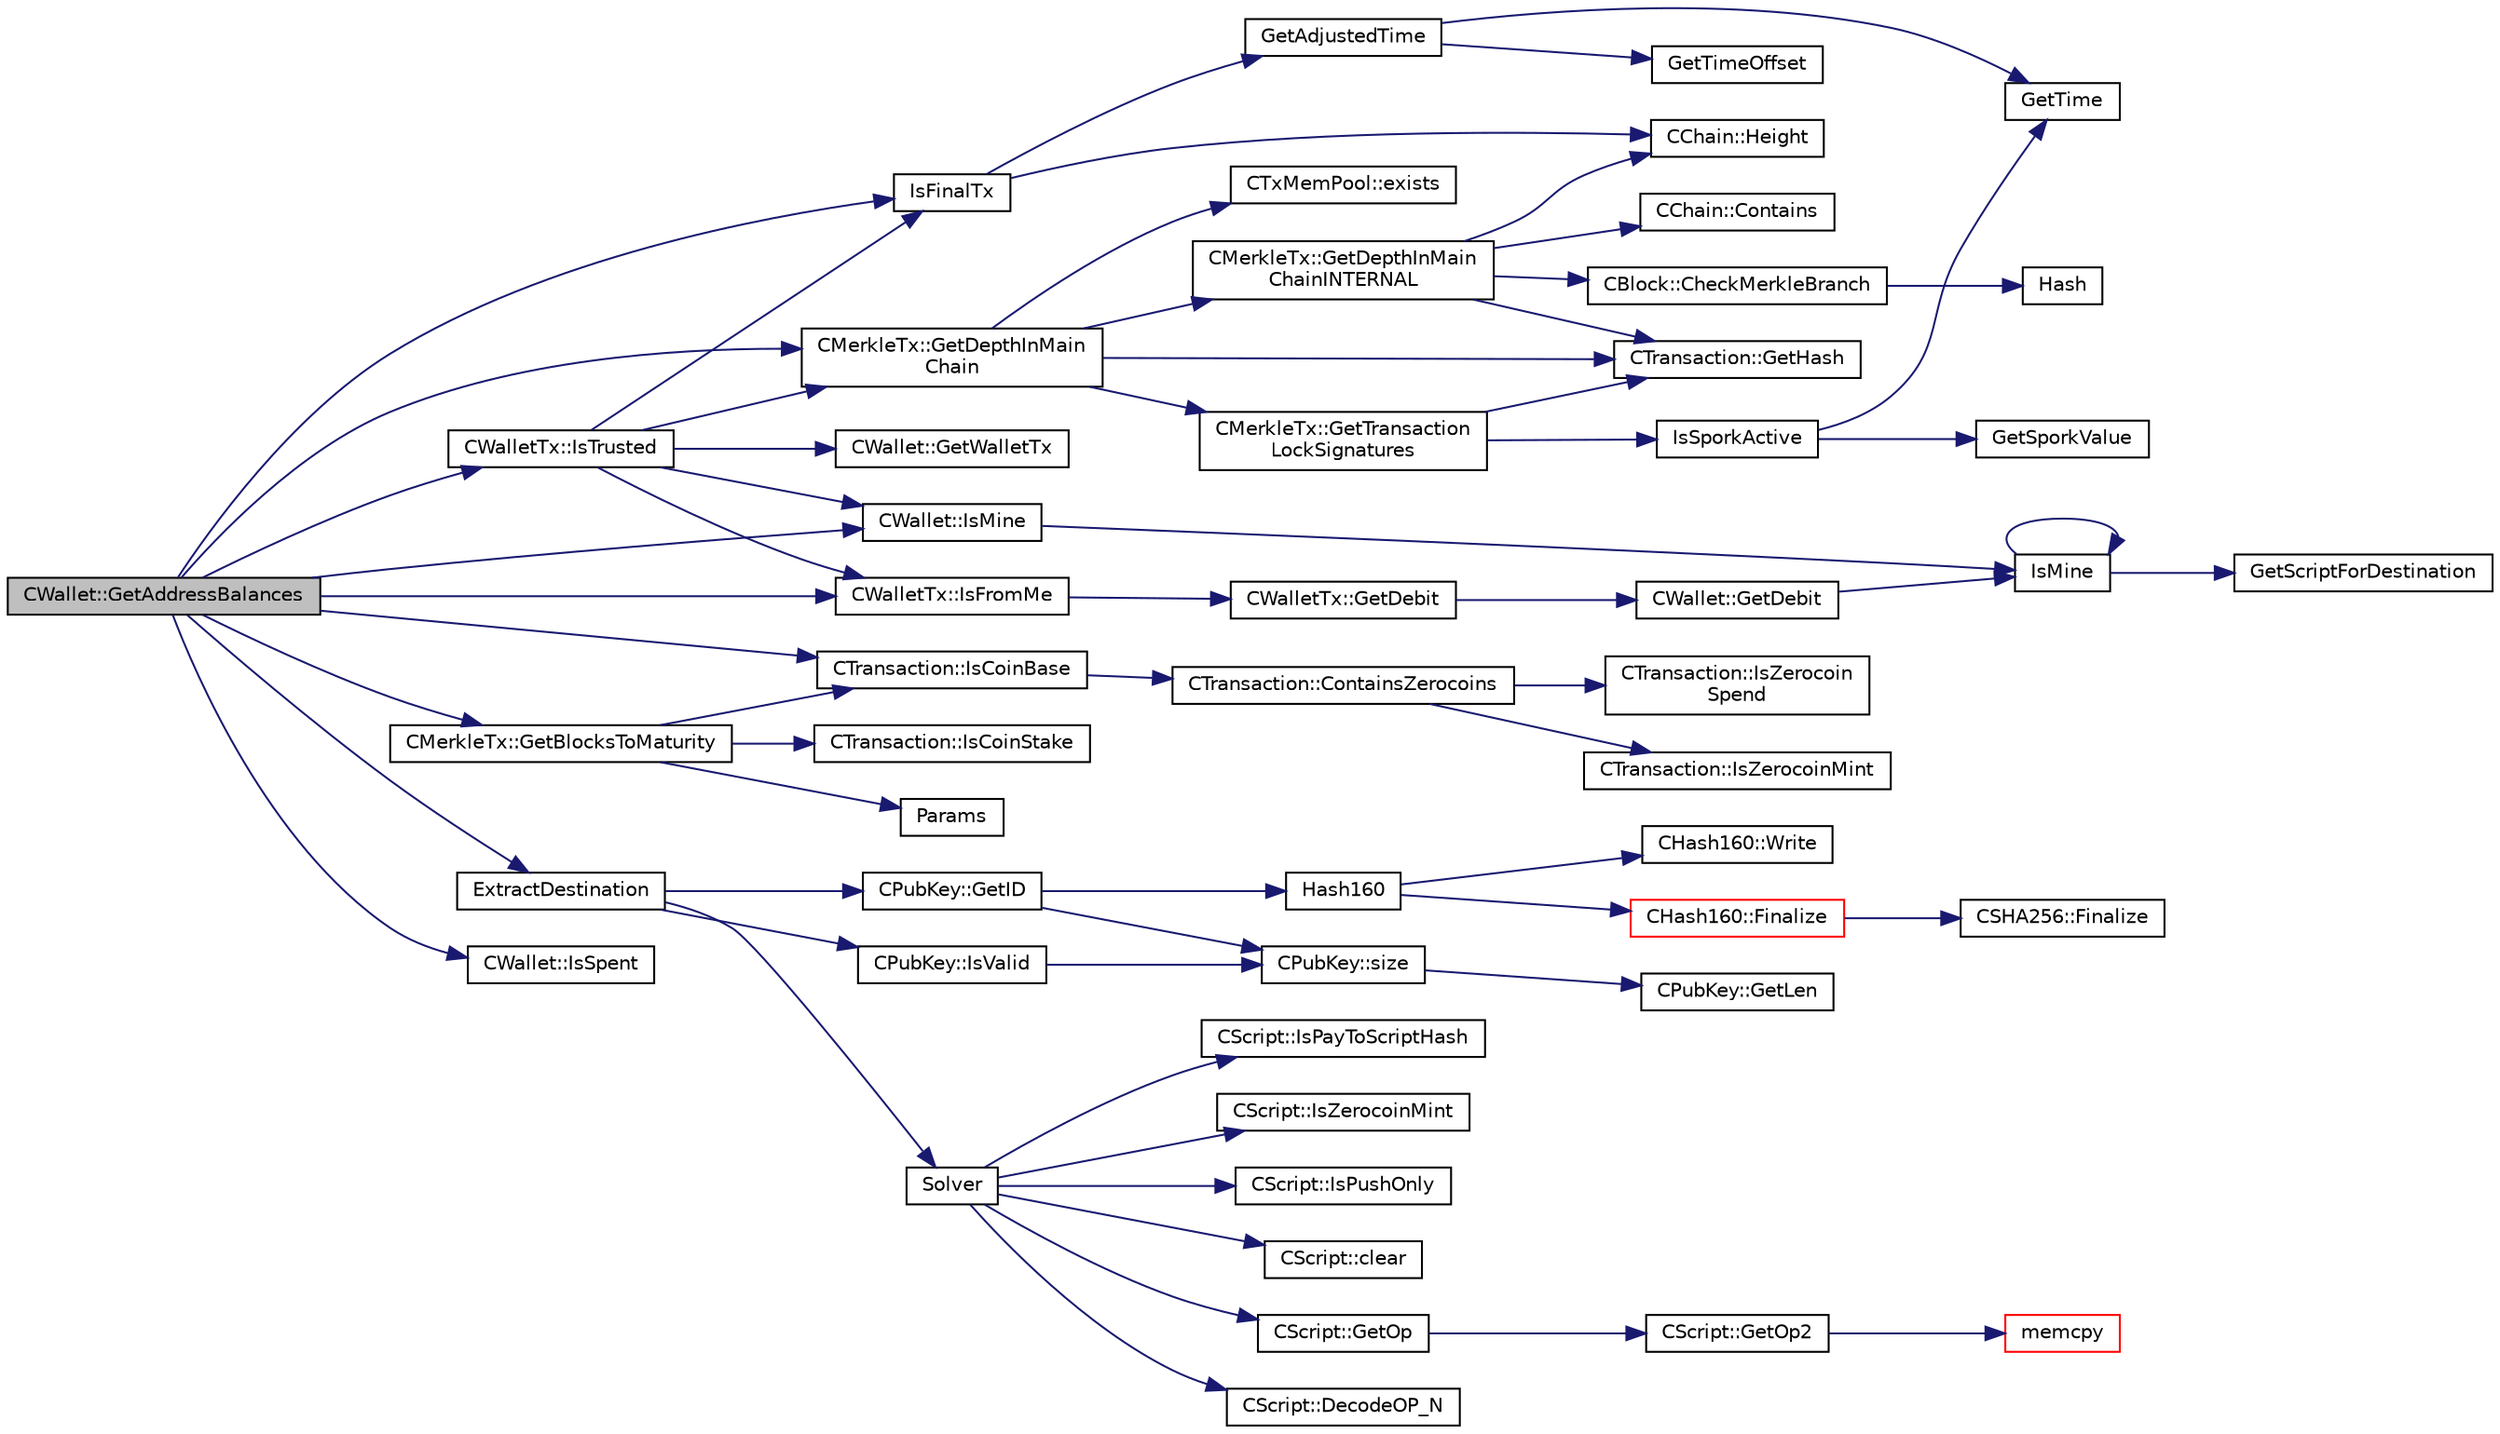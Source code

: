 digraph "CWallet::GetAddressBalances"
{
  edge [fontname="Helvetica",fontsize="10",labelfontname="Helvetica",labelfontsize="10"];
  node [fontname="Helvetica",fontsize="10",shape=record];
  rankdir="LR";
  Node196 [label="CWallet::GetAddressBalances",height=0.2,width=0.4,color="black", fillcolor="grey75", style="filled", fontcolor="black"];
  Node196 -> Node197 [color="midnightblue",fontsize="10",style="solid",fontname="Helvetica"];
  Node197 [label="IsFinalTx",height=0.2,width=0.4,color="black", fillcolor="white", style="filled",URL="$main_8cpp.html#adc332cd7ac94e639bb4239618341be19"];
  Node197 -> Node198 [color="midnightblue",fontsize="10",style="solid",fontname="Helvetica"];
  Node198 [label="CChain::Height",height=0.2,width=0.4,color="black", fillcolor="white", style="filled",URL="$class_c_chain.html#ad4758bc8872ce065a9579f77c3171d40",tooltip="Return the maximal height in the chain. "];
  Node197 -> Node199 [color="midnightblue",fontsize="10",style="solid",fontname="Helvetica"];
  Node199 [label="GetAdjustedTime",height=0.2,width=0.4,color="black", fillcolor="white", style="filled",URL="$timedata_8cpp.html#a09f81b9c7650f898cf3cf305b87547e6"];
  Node199 -> Node200 [color="midnightblue",fontsize="10",style="solid",fontname="Helvetica"];
  Node200 [label="GetTime",height=0.2,width=0.4,color="black", fillcolor="white", style="filled",URL="$utiltime_8cpp.html#a46fac5fba8ba905b5f9acb364f5d8c6f",tooltip="For unit testing. "];
  Node199 -> Node201 [color="midnightblue",fontsize="10",style="solid",fontname="Helvetica"];
  Node201 [label="GetTimeOffset",height=0.2,width=0.4,color="black", fillcolor="white", style="filled",URL="$timedata_8cpp.html#a50ca5344c75631267633f15cfe5e983e",tooltip="\"Never go to sea with two chronometers; take one or three.\" Our three time sources are: ..."];
  Node196 -> Node202 [color="midnightblue",fontsize="10",style="solid",fontname="Helvetica"];
  Node202 [label="CWalletTx::IsTrusted",height=0.2,width=0.4,color="black", fillcolor="white", style="filled",URL="$class_c_wallet_tx.html#a71efb0d5b5def8ae00a1d74b8741bfcb"];
  Node202 -> Node197 [color="midnightblue",fontsize="10",style="solid",fontname="Helvetica"];
  Node202 -> Node203 [color="midnightblue",fontsize="10",style="solid",fontname="Helvetica"];
  Node203 [label="CMerkleTx::GetDepthInMain\lChain",height=0.2,width=0.4,color="black", fillcolor="white", style="filled",URL="$class_c_merkle_tx.html#a5bf3a355593ecce5799de92d013149b1",tooltip="Return depth of transaction in blockchain: -1 : not in blockchain, and not in memory pool (conflicted..."];
  Node203 -> Node204 [color="midnightblue",fontsize="10",style="solid",fontname="Helvetica"];
  Node204 [label="CMerkleTx::GetDepthInMain\lChainINTERNAL",height=0.2,width=0.4,color="black", fillcolor="white", style="filled",URL="$class_c_merkle_tx.html#ada4285bcdc83c90dc5829d9902b1271c"];
  Node204 -> Node205 [color="midnightblue",fontsize="10",style="solid",fontname="Helvetica"];
  Node205 [label="CChain::Contains",height=0.2,width=0.4,color="black", fillcolor="white", style="filled",URL="$class_c_chain.html#af1786dc229c215dea7f727c11df2c8dc",tooltip="Efficiently check whether a block is present in this chain. "];
  Node204 -> Node206 [color="midnightblue",fontsize="10",style="solid",fontname="Helvetica"];
  Node206 [label="CBlock::CheckMerkleBranch",height=0.2,width=0.4,color="black", fillcolor="white", style="filled",URL="$class_c_block.html#a81684cf96f6fb6731c869865b80d1ccd"];
  Node206 -> Node207 [color="midnightblue",fontsize="10",style="solid",fontname="Helvetica"];
  Node207 [label="Hash",height=0.2,width=0.4,color="black", fillcolor="white", style="filled",URL="$hash_8h.html#a12c5e981d7f5f2850027fd5e932eff61",tooltip="Compute the 256-bit hash of a std::string. "];
  Node204 -> Node208 [color="midnightblue",fontsize="10",style="solid",fontname="Helvetica"];
  Node208 [label="CTransaction::GetHash",height=0.2,width=0.4,color="black", fillcolor="white", style="filled",URL="$class_c_transaction.html#a7efd1379de830341417c0bfa23a149aa"];
  Node204 -> Node198 [color="midnightblue",fontsize="10",style="solid",fontname="Helvetica"];
  Node203 -> Node209 [color="midnightblue",fontsize="10",style="solid",fontname="Helvetica"];
  Node209 [label="CTxMemPool::exists",height=0.2,width=0.4,color="black", fillcolor="white", style="filled",URL="$class_c_tx_mem_pool.html#adba06e79be4a1a092dd2db8290733be7"];
  Node203 -> Node208 [color="midnightblue",fontsize="10",style="solid",fontname="Helvetica"];
  Node203 -> Node210 [color="midnightblue",fontsize="10",style="solid",fontname="Helvetica"];
  Node210 [label="CMerkleTx::GetTransaction\lLockSignatures",height=0.2,width=0.4,color="black", fillcolor="white", style="filled",URL="$class_c_merkle_tx.html#a29ab20d0785095dba254ca1050ba6989"];
  Node210 -> Node211 [color="midnightblue",fontsize="10",style="solid",fontname="Helvetica"];
  Node211 [label="IsSporkActive",height=0.2,width=0.4,color="black", fillcolor="white", style="filled",URL="$spork_8cpp.html#a3305663176e21e81c80dc951a7f8ea5e"];
  Node211 -> Node212 [color="midnightblue",fontsize="10",style="solid",fontname="Helvetica"];
  Node212 [label="GetSporkValue",height=0.2,width=0.4,color="black", fillcolor="white", style="filled",URL="$spork_8cpp.html#a7125c44e1c9a54dc7c28556b3fb24a8f"];
  Node211 -> Node200 [color="midnightblue",fontsize="10",style="solid",fontname="Helvetica"];
  Node210 -> Node208 [color="midnightblue",fontsize="10",style="solid",fontname="Helvetica"];
  Node202 -> Node213 [color="midnightblue",fontsize="10",style="solid",fontname="Helvetica"];
  Node213 [label="CWalletTx::IsFromMe",height=0.2,width=0.4,color="black", fillcolor="white", style="filled",URL="$class_c_wallet_tx.html#a4b4fdec025af8171852c3eece1c2508f"];
  Node213 -> Node214 [color="midnightblue",fontsize="10",style="solid",fontname="Helvetica"];
  Node214 [label="CWalletTx::GetDebit",height=0.2,width=0.4,color="black", fillcolor="white", style="filled",URL="$class_c_wallet_tx.html#a7757c17a323e5f6f75c92acb398d3568",tooltip="filter decides which addresses will count towards the debit "];
  Node214 -> Node215 [color="midnightblue",fontsize="10",style="solid",fontname="Helvetica"];
  Node215 [label="CWallet::GetDebit",height=0.2,width=0.4,color="black", fillcolor="white", style="filled",URL="$group__map_wallet.html#ga5ab4855aac6f4b335421944403e44d6d"];
  Node215 -> Node216 [color="midnightblue",fontsize="10",style="solid",fontname="Helvetica"];
  Node216 [label="IsMine",height=0.2,width=0.4,color="black", fillcolor="white", style="filled",URL="$wallet__ismine_8cpp.html#adc59cf67d903c1ba1ef225561b85bfce"];
  Node216 -> Node217 [color="midnightblue",fontsize="10",style="solid",fontname="Helvetica"];
  Node217 [label="GetScriptForDestination",height=0.2,width=0.4,color="black", fillcolor="white", style="filled",URL="$standard_8cpp.html#ae40f28d3b46c21033f6ee1f1200d0321"];
  Node216 -> Node216 [color="midnightblue",fontsize="10",style="solid",fontname="Helvetica"];
  Node202 -> Node218 [color="midnightblue",fontsize="10",style="solid",fontname="Helvetica"];
  Node218 [label="CWallet::GetWalletTx",height=0.2,width=0.4,color="black", fillcolor="white", style="filled",URL="$group__map_wallet.html#gac496716bb889a5934fa27398aeb2330a"];
  Node202 -> Node219 [color="midnightblue",fontsize="10",style="solid",fontname="Helvetica"];
  Node219 [label="CWallet::IsMine",height=0.2,width=0.4,color="black", fillcolor="white", style="filled",URL="$group__map_wallet.html#ga4eada57edc1c443564b8cc9b853d955c"];
  Node219 -> Node216 [color="midnightblue",fontsize="10",style="solid",fontname="Helvetica"];
  Node196 -> Node220 [color="midnightblue",fontsize="10",style="solid",fontname="Helvetica"];
  Node220 [label="CTransaction::IsCoinBase",height=0.2,width=0.4,color="black", fillcolor="white", style="filled",URL="$class_c_transaction.html#a96256e8ac1bf79ad9c057e48c41132dd"];
  Node220 -> Node221 [color="midnightblue",fontsize="10",style="solid",fontname="Helvetica"];
  Node221 [label="CTransaction::ContainsZerocoins",height=0.2,width=0.4,color="black", fillcolor="white", style="filled",URL="$class_c_transaction.html#a613051e8e5651a7500cb455f37dd1116"];
  Node221 -> Node222 [color="midnightblue",fontsize="10",style="solid",fontname="Helvetica"];
  Node222 [label="CTransaction::IsZerocoin\lSpend",height=0.2,width=0.4,color="black", fillcolor="white", style="filled",URL="$class_c_transaction.html#a4cda5603795c5f9179d4c8bd43f809cd"];
  Node221 -> Node223 [color="midnightblue",fontsize="10",style="solid",fontname="Helvetica"];
  Node223 [label="CTransaction::IsZerocoinMint",height=0.2,width=0.4,color="black", fillcolor="white", style="filled",URL="$class_c_transaction.html#ab91efb1c2312e6feeecfbbfff11abbb1"];
  Node196 -> Node224 [color="midnightblue",fontsize="10",style="solid",fontname="Helvetica"];
  Node224 [label="CMerkleTx::GetBlocksToMaturity",height=0.2,width=0.4,color="black", fillcolor="white", style="filled",URL="$class_c_merkle_tx.html#a69ebd437f7b44169659c3527fe73b6ab"];
  Node224 -> Node220 [color="midnightblue",fontsize="10",style="solid",fontname="Helvetica"];
  Node224 -> Node225 [color="midnightblue",fontsize="10",style="solid",fontname="Helvetica"];
  Node225 [label="CTransaction::IsCoinStake",height=0.2,width=0.4,color="black", fillcolor="white", style="filled",URL="$class_c_transaction.html#ace4278a41a296d40dcf5fb2b9cf007ec"];
  Node224 -> Node226 [color="midnightblue",fontsize="10",style="solid",fontname="Helvetica"];
  Node226 [label="Params",height=0.2,width=0.4,color="black", fillcolor="white", style="filled",URL="$chainparams_8cpp.html#ace5c5b706d71a324a417dd2db394fd4a",tooltip="Return the currently selected parameters. "];
  Node196 -> Node203 [color="midnightblue",fontsize="10",style="solid",fontname="Helvetica"];
  Node196 -> Node213 [color="midnightblue",fontsize="10",style="solid",fontname="Helvetica"];
  Node196 -> Node219 [color="midnightblue",fontsize="10",style="solid",fontname="Helvetica"];
  Node196 -> Node227 [color="midnightblue",fontsize="10",style="solid",fontname="Helvetica"];
  Node227 [label="ExtractDestination",height=0.2,width=0.4,color="black", fillcolor="white", style="filled",URL="$standard_8cpp.html#a951f7e601746ae076afdf3169ecca2fc"];
  Node227 -> Node228 [color="midnightblue",fontsize="10",style="solid",fontname="Helvetica"];
  Node228 [label="Solver",height=0.2,width=0.4,color="black", fillcolor="white", style="filled",URL="$standard_8cpp.html#a6ee6be50bff44464e905680c6fcee6dc",tooltip="Return public keys or hashes from scriptPubKey, for &#39;standard&#39; transaction types. ..."];
  Node228 -> Node229 [color="midnightblue",fontsize="10",style="solid",fontname="Helvetica"];
  Node229 [label="CScript::IsPayToScriptHash",height=0.2,width=0.4,color="black", fillcolor="white", style="filled",URL="$class_c_script.html#a0c3729c606d318923dc06f95d85a0971"];
  Node228 -> Node230 [color="midnightblue",fontsize="10",style="solid",fontname="Helvetica"];
  Node230 [label="CScript::IsZerocoinMint",height=0.2,width=0.4,color="black", fillcolor="white", style="filled",URL="$class_c_script.html#aadeaf93bd9c00abc9e20d082051adac8"];
  Node228 -> Node231 [color="midnightblue",fontsize="10",style="solid",fontname="Helvetica"];
  Node231 [label="CScript::IsPushOnly",height=0.2,width=0.4,color="black", fillcolor="white", style="filled",URL="$class_c_script.html#a090905f875fa5a40e616b319de8e973f",tooltip="Called by IsStandardTx and P2SH/BIP62 VerifyScript (which makes it consensus-critical). "];
  Node228 -> Node232 [color="midnightblue",fontsize="10",style="solid",fontname="Helvetica"];
  Node232 [label="CScript::clear",height=0.2,width=0.4,color="black", fillcolor="white", style="filled",URL="$class_c_script.html#a7b2baf842621f07c4939408acf63377c"];
  Node228 -> Node233 [color="midnightblue",fontsize="10",style="solid",fontname="Helvetica"];
  Node233 [label="CScript::GetOp",height=0.2,width=0.4,color="black", fillcolor="white", style="filled",URL="$class_c_script.html#a94635ed93d8d244ec3acfa83f9ecfe5f"];
  Node233 -> Node234 [color="midnightblue",fontsize="10",style="solid",fontname="Helvetica"];
  Node234 [label="CScript::GetOp2",height=0.2,width=0.4,color="black", fillcolor="white", style="filled",URL="$class_c_script.html#aac2dbe75742054049b0c6de0e9473ef0"];
  Node234 -> Node235 [color="midnightblue",fontsize="10",style="solid",fontname="Helvetica"];
  Node235 [label="memcpy",height=0.2,width=0.4,color="red", fillcolor="white", style="filled",URL="$glibc__compat_8cpp.html#a0f46826ab0466591e136db24394923cf"];
  Node228 -> Node237 [color="midnightblue",fontsize="10",style="solid",fontname="Helvetica"];
  Node237 [label="CScript::DecodeOP_N",height=0.2,width=0.4,color="black", fillcolor="white", style="filled",URL="$class_c_script.html#a7f975fca06b3e9a17da8ba23c7647e2e",tooltip="Encode/decode small integers: "];
  Node227 -> Node238 [color="midnightblue",fontsize="10",style="solid",fontname="Helvetica"];
  Node238 [label="CPubKey::IsValid",height=0.2,width=0.4,color="black", fillcolor="white", style="filled",URL="$class_c_pub_key.html#a4fa94293cf8577fd039b9a133f6c7f30"];
  Node238 -> Node239 [color="midnightblue",fontsize="10",style="solid",fontname="Helvetica"];
  Node239 [label="CPubKey::size",height=0.2,width=0.4,color="black", fillcolor="white", style="filled",URL="$class_c_pub_key.html#a6bb28fcf0a5f799c69f5b7269363b309",tooltip="Simple read-only vector-like interface to the pubkey data. "];
  Node239 -> Node240 [color="midnightblue",fontsize="10",style="solid",fontname="Helvetica"];
  Node240 [label="CPubKey::GetLen",height=0.2,width=0.4,color="black", fillcolor="white", style="filled",URL="$class_c_pub_key.html#a7dc71b3f037c84268dc22de97d7b65fb",tooltip="Compute the length of a pubkey with a given first byte. "];
  Node227 -> Node241 [color="midnightblue",fontsize="10",style="solid",fontname="Helvetica"];
  Node241 [label="CPubKey::GetID",height=0.2,width=0.4,color="black", fillcolor="white", style="filled",URL="$class_c_pub_key.html#a2675f7e6f72eff68e7a5227289feb021",tooltip="Get the KeyID of this public key (hash of its serialization) "];
  Node241 -> Node242 [color="midnightblue",fontsize="10",style="solid",fontname="Helvetica"];
  Node242 [label="Hash160",height=0.2,width=0.4,color="black", fillcolor="white", style="filled",URL="$hash_8h.html#a4490f70ddae16e9e48460a0416a48a6b",tooltip="Compute the 160-bit hash an object. "];
  Node242 -> Node243 [color="midnightblue",fontsize="10",style="solid",fontname="Helvetica"];
  Node243 [label="CHash160::Write",height=0.2,width=0.4,color="black", fillcolor="white", style="filled",URL="$class_c_hash160.html#af56cdd9443013eb68b246aa8450217f2"];
  Node242 -> Node244 [color="midnightblue",fontsize="10",style="solid",fontname="Helvetica"];
  Node244 [label="CHash160::Finalize",height=0.2,width=0.4,color="red", fillcolor="white", style="filled",URL="$class_c_hash160.html#a9bb08e1772002ae1a5d85017ba7952ee"];
  Node244 -> Node245 [color="midnightblue",fontsize="10",style="solid",fontname="Helvetica"];
  Node245 [label="CSHA256::Finalize",height=0.2,width=0.4,color="black", fillcolor="white", style="filled",URL="$class_c_s_h_a256.html#a4259230be0caefa590bc324fc12b9b90"];
  Node241 -> Node239 [color="midnightblue",fontsize="10",style="solid",fontname="Helvetica"];
  Node196 -> Node248 [color="midnightblue",fontsize="10",style="solid",fontname="Helvetica"];
  Node248 [label="CWallet::IsSpent",height=0.2,width=0.4,color="black", fillcolor="white", style="filled",URL="$group__map_wallet.html#ga6adcf1c224ed3c3fe4b0b19f6fca75d8",tooltip="Outpoint is spent if any non-conflicted transaction spends it: "];
}
